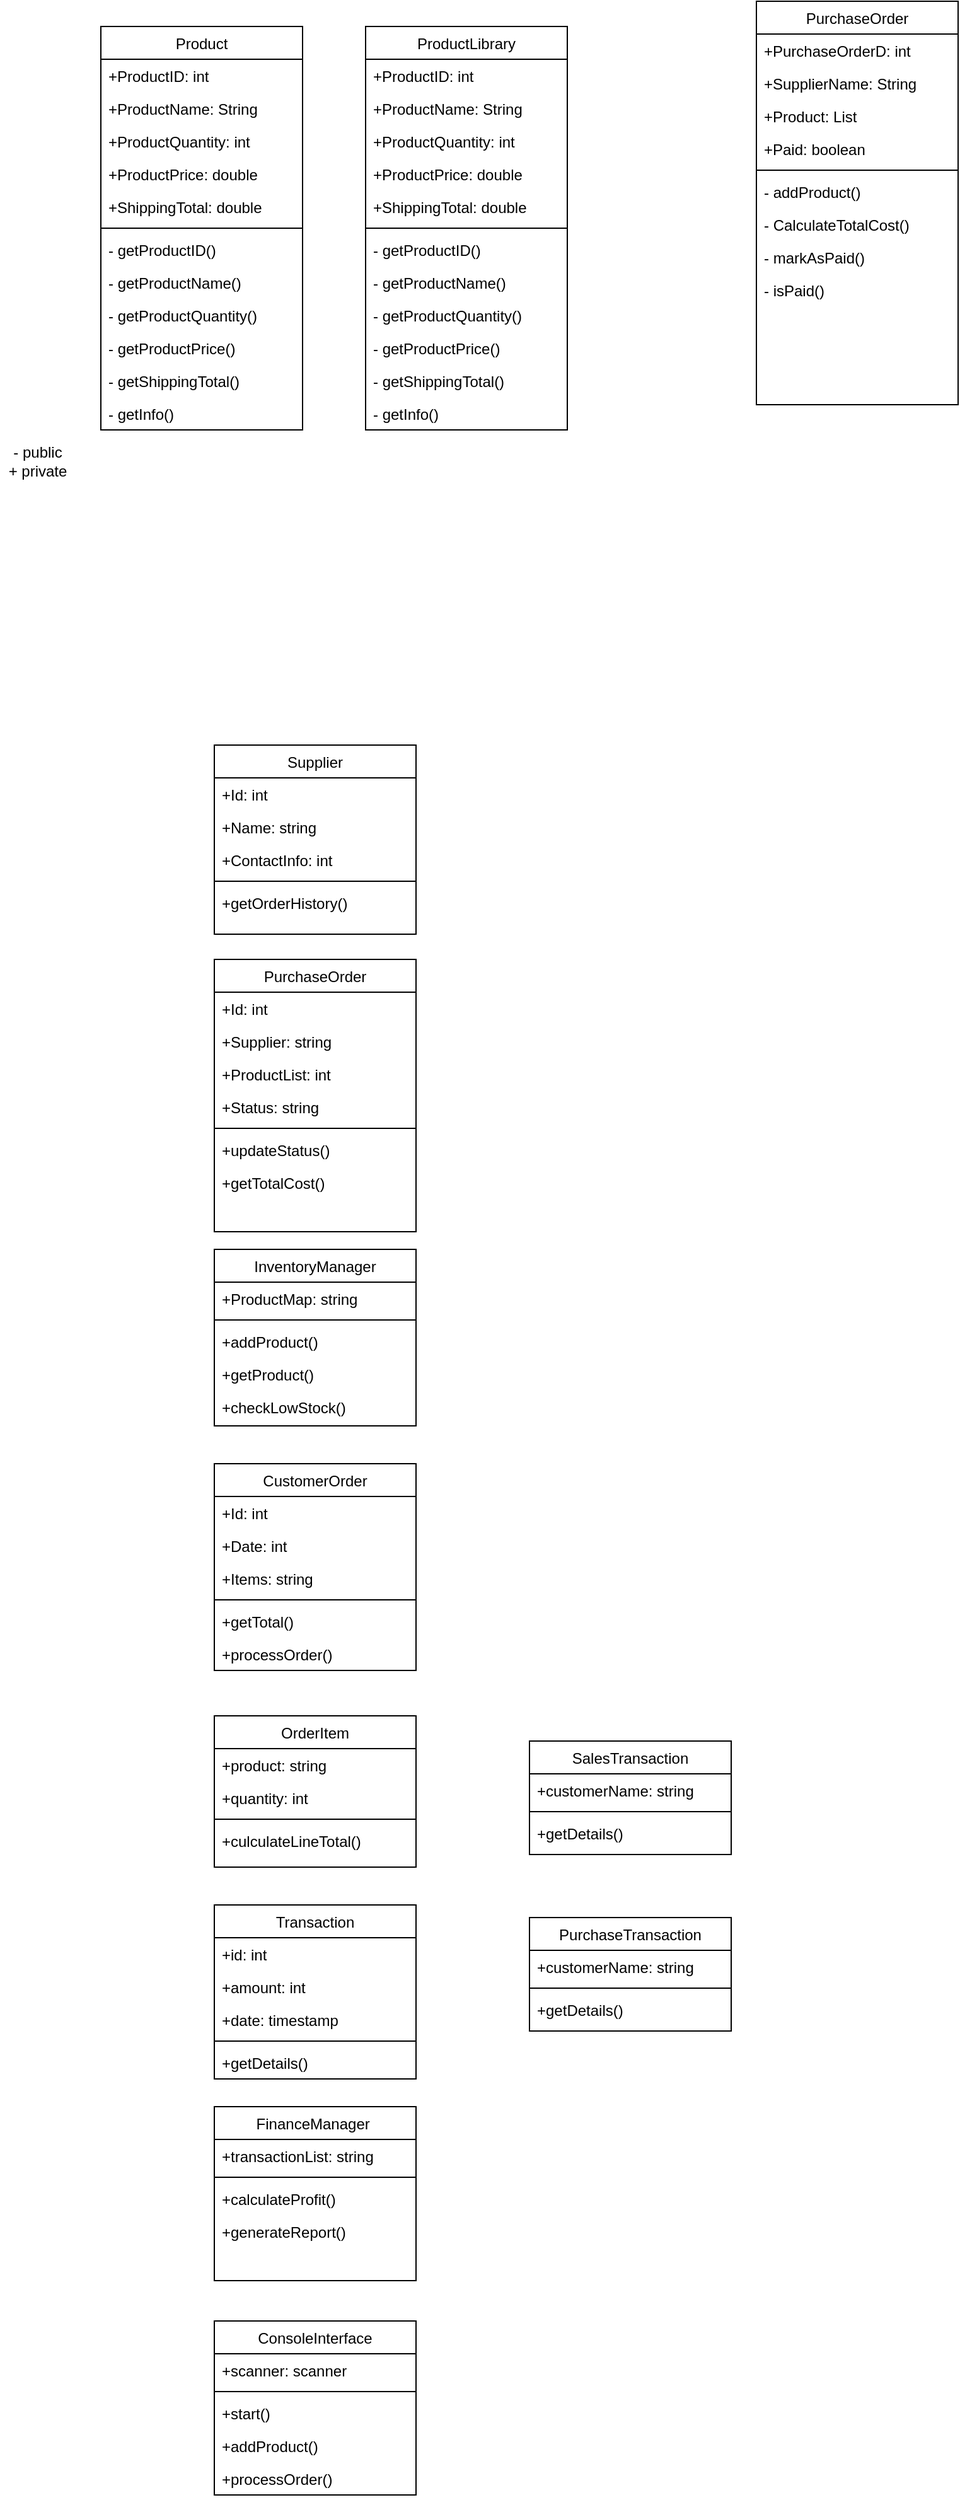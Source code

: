 <mxfile version="27.0.5">
  <diagram id="C5RBs43oDa-KdzZeNtuy" name="Page-1">
    <mxGraphModel dx="511" dy="1743" grid="1" gridSize="10" guides="1" tooltips="1" connect="1" arrows="1" fold="1" page="1" pageScale="1" pageWidth="827" pageHeight="1169" math="0" shadow="0">
      <root>
        <mxCell id="WIyWlLk6GJQsqaUBKTNV-0" />
        <mxCell id="WIyWlLk6GJQsqaUBKTNV-1" parent="WIyWlLk6GJQsqaUBKTNV-0" />
        <mxCell id="zkfFHV4jXpPFQw0GAbJ--0" value="Product" style="swimlane;fontStyle=0;align=center;verticalAlign=top;childLayout=stackLayout;horizontal=1;startSize=26;horizontalStack=0;resizeParent=1;resizeLast=0;collapsible=1;marginBottom=0;rounded=0;shadow=0;strokeWidth=1;" parent="WIyWlLk6GJQsqaUBKTNV-1" vertex="1">
          <mxGeometry x="130" y="-240" width="160" height="320" as="geometry">
            <mxRectangle x="220" y="100" width="160" height="26" as="alternateBounds" />
          </mxGeometry>
        </mxCell>
        <mxCell id="zkfFHV4jXpPFQw0GAbJ--1" value="+ProductID: int" style="text;align=left;verticalAlign=top;spacingLeft=4;spacingRight=4;overflow=hidden;rotatable=0;points=[[0,0.5],[1,0.5]];portConstraint=eastwest;" parent="zkfFHV4jXpPFQw0GAbJ--0" vertex="1">
          <mxGeometry y="26" width="160" height="26" as="geometry" />
        </mxCell>
        <mxCell id="zkfFHV4jXpPFQw0GAbJ--2" value="+ProductName: String" style="text;align=left;verticalAlign=top;spacingLeft=4;spacingRight=4;overflow=hidden;rotatable=0;points=[[0,0.5],[1,0.5]];portConstraint=eastwest;rounded=0;shadow=0;html=0;" parent="zkfFHV4jXpPFQw0GAbJ--0" vertex="1">
          <mxGeometry y="52" width="160" height="26" as="geometry" />
        </mxCell>
        <mxCell id="CDXV2UiWiPqu5Bf_pPPX-0" value="+ProductQuantity: int&#xa;" style="text;align=left;verticalAlign=top;spacingLeft=4;spacingRight=4;overflow=hidden;rotatable=0;points=[[0,0.5],[1,0.5]];portConstraint=eastwest;rounded=0;shadow=0;html=0;" parent="zkfFHV4jXpPFQw0GAbJ--0" vertex="1">
          <mxGeometry y="78" width="160" height="26" as="geometry" />
        </mxCell>
        <mxCell id="Kjixekk9Hbc0ymDm51cV-1" value="+ProductPrice: double&#xa;" style="text;align=left;verticalAlign=top;spacingLeft=4;spacingRight=4;overflow=hidden;rotatable=0;points=[[0,0.5],[1,0.5]];portConstraint=eastwest;rounded=0;shadow=0;html=0;" vertex="1" parent="zkfFHV4jXpPFQw0GAbJ--0">
          <mxGeometry y="104" width="160" height="26" as="geometry" />
        </mxCell>
        <mxCell id="zkfFHV4jXpPFQw0GAbJ--3" value="+ShippingTotal: double&#xa;" style="text;align=left;verticalAlign=top;spacingLeft=4;spacingRight=4;overflow=hidden;rotatable=0;points=[[0,0.5],[1,0.5]];portConstraint=eastwest;rounded=0;shadow=0;html=0;" parent="zkfFHV4jXpPFQw0GAbJ--0" vertex="1">
          <mxGeometry y="130" width="160" height="26" as="geometry" />
        </mxCell>
        <mxCell id="zkfFHV4jXpPFQw0GAbJ--4" value="" style="line;html=1;strokeWidth=1;align=left;verticalAlign=middle;spacingTop=-1;spacingLeft=3;spacingRight=3;rotatable=0;labelPosition=right;points=[];portConstraint=eastwest;" parent="zkfFHV4jXpPFQw0GAbJ--0" vertex="1">
          <mxGeometry y="156" width="160" height="8" as="geometry" />
        </mxCell>
        <mxCell id="CDXV2UiWiPqu5Bf_pPPX-1" value="- getProductID()&#xa;" style="text;align=left;verticalAlign=top;spacingLeft=4;spacingRight=4;overflow=hidden;rotatable=0;points=[[0,0.5],[1,0.5]];portConstraint=eastwest;" parent="zkfFHV4jXpPFQw0GAbJ--0" vertex="1">
          <mxGeometry y="164" width="160" height="26" as="geometry" />
        </mxCell>
        <mxCell id="Kjixekk9Hbc0ymDm51cV-2" value="- getProductName()&#xa;" style="text;align=left;verticalAlign=top;spacingLeft=4;spacingRight=4;overflow=hidden;rotatable=0;points=[[0,0.5],[1,0.5]];portConstraint=eastwest;" vertex="1" parent="zkfFHV4jXpPFQw0GAbJ--0">
          <mxGeometry y="190" width="160" height="26" as="geometry" />
        </mxCell>
        <mxCell id="Kjixekk9Hbc0ymDm51cV-3" value="- getProductQuantity()&#xa;" style="text;align=left;verticalAlign=top;spacingLeft=4;spacingRight=4;overflow=hidden;rotatable=0;points=[[0,0.5],[1,0.5]];portConstraint=eastwest;" vertex="1" parent="zkfFHV4jXpPFQw0GAbJ--0">
          <mxGeometry y="216" width="160" height="26" as="geometry" />
        </mxCell>
        <mxCell id="Kjixekk9Hbc0ymDm51cV-4" value="- getProductPrice()&#xa;" style="text;align=left;verticalAlign=top;spacingLeft=4;spacingRight=4;overflow=hidden;rotatable=0;points=[[0,0.5],[1,0.5]];portConstraint=eastwest;" vertex="1" parent="zkfFHV4jXpPFQw0GAbJ--0">
          <mxGeometry y="242" width="160" height="26" as="geometry" />
        </mxCell>
        <mxCell id="Kjixekk9Hbc0ymDm51cV-5" value="- getShippingTotal()&#xa;" style="text;align=left;verticalAlign=top;spacingLeft=4;spacingRight=4;overflow=hidden;rotatable=0;points=[[0,0.5],[1,0.5]];portConstraint=eastwest;" vertex="1" parent="zkfFHV4jXpPFQw0GAbJ--0">
          <mxGeometry y="268" width="160" height="26" as="geometry" />
        </mxCell>
        <mxCell id="zkfFHV4jXpPFQw0GAbJ--5" value="- getInfo()&#xa;" style="text;align=left;verticalAlign=top;spacingLeft=4;spacingRight=4;overflow=hidden;rotatable=0;points=[[0,0.5],[1,0.5]];portConstraint=eastwest;" parent="zkfFHV4jXpPFQw0GAbJ--0" vertex="1">
          <mxGeometry y="294" width="160" height="26" as="geometry" />
        </mxCell>
        <mxCell id="zkfFHV4jXpPFQw0GAbJ--6" value="CustomerOrder" style="swimlane;fontStyle=0;align=center;verticalAlign=top;childLayout=stackLayout;horizontal=1;startSize=26;horizontalStack=0;resizeParent=1;resizeLast=0;collapsible=1;marginBottom=0;rounded=0;shadow=0;strokeWidth=1;" parent="WIyWlLk6GJQsqaUBKTNV-1" vertex="1">
          <mxGeometry x="220" y="900" width="160" height="164" as="geometry">
            <mxRectangle x="130" y="380" width="160" height="26" as="alternateBounds" />
          </mxGeometry>
        </mxCell>
        <mxCell id="zkfFHV4jXpPFQw0GAbJ--7" value="+Id: int&#xa;" style="text;align=left;verticalAlign=top;spacingLeft=4;spacingRight=4;overflow=hidden;rotatable=0;points=[[0,0.5],[1,0.5]];portConstraint=eastwest;" parent="zkfFHV4jXpPFQw0GAbJ--6" vertex="1">
          <mxGeometry y="26" width="160" height="26" as="geometry" />
        </mxCell>
        <mxCell id="CDXV2UiWiPqu5Bf_pPPX-25" value="+Date: int" style="text;align=left;verticalAlign=top;spacingLeft=4;spacingRight=4;overflow=hidden;rotatable=0;points=[[0,0.5],[1,0.5]];portConstraint=eastwest;rounded=0;shadow=0;html=0;" parent="zkfFHV4jXpPFQw0GAbJ--6" vertex="1">
          <mxGeometry y="52" width="160" height="26" as="geometry" />
        </mxCell>
        <mxCell id="zkfFHV4jXpPFQw0GAbJ--8" value="+Items: string" style="text;align=left;verticalAlign=top;spacingLeft=4;spacingRight=4;overflow=hidden;rotatable=0;points=[[0,0.5],[1,0.5]];portConstraint=eastwest;rounded=0;shadow=0;html=0;" parent="zkfFHV4jXpPFQw0GAbJ--6" vertex="1">
          <mxGeometry y="78" width="160" height="26" as="geometry" />
        </mxCell>
        <mxCell id="zkfFHV4jXpPFQw0GAbJ--9" value="" style="line;html=1;strokeWidth=1;align=left;verticalAlign=middle;spacingTop=-1;spacingLeft=3;spacingRight=3;rotatable=0;labelPosition=right;points=[];portConstraint=eastwest;" parent="zkfFHV4jXpPFQw0GAbJ--6" vertex="1">
          <mxGeometry y="104" width="160" height="8" as="geometry" />
        </mxCell>
        <mxCell id="CDXV2UiWiPqu5Bf_pPPX-26" value="+getTotal()" style="text;align=left;verticalAlign=top;spacingLeft=4;spacingRight=4;overflow=hidden;rotatable=0;points=[[0,0.5],[1,0.5]];portConstraint=eastwest;" parent="zkfFHV4jXpPFQw0GAbJ--6" vertex="1">
          <mxGeometry y="112" width="160" height="26" as="geometry" />
        </mxCell>
        <mxCell id="zkfFHV4jXpPFQw0GAbJ--11" value="+processOrder()" style="text;align=left;verticalAlign=top;spacingLeft=4;spacingRight=4;overflow=hidden;rotatable=0;points=[[0,0.5],[1,0.5]];portConstraint=eastwest;" parent="zkfFHV4jXpPFQw0GAbJ--6" vertex="1">
          <mxGeometry y="138" width="160" height="26" as="geometry" />
        </mxCell>
        <mxCell id="zkfFHV4jXpPFQw0GAbJ--17" value="Supplier" style="swimlane;fontStyle=0;align=center;verticalAlign=top;childLayout=stackLayout;horizontal=1;startSize=26;horizontalStack=0;resizeParent=1;resizeLast=0;collapsible=1;marginBottom=0;rounded=0;shadow=0;strokeWidth=1;" parent="WIyWlLk6GJQsqaUBKTNV-1" vertex="1">
          <mxGeometry x="220" y="330" width="160" height="150" as="geometry">
            <mxRectangle x="550" y="140" width="160" height="26" as="alternateBounds" />
          </mxGeometry>
        </mxCell>
        <mxCell id="zkfFHV4jXpPFQw0GAbJ--18" value="+Id: int " style="text;align=left;verticalAlign=top;spacingLeft=4;spacingRight=4;overflow=hidden;rotatable=0;points=[[0,0.5],[1,0.5]];portConstraint=eastwest;" parent="zkfFHV4jXpPFQw0GAbJ--17" vertex="1">
          <mxGeometry y="26" width="160" height="26" as="geometry" />
        </mxCell>
        <mxCell id="zkfFHV4jXpPFQw0GAbJ--19" value="+Name: string" style="text;align=left;verticalAlign=top;spacingLeft=4;spacingRight=4;overflow=hidden;rotatable=0;points=[[0,0.5],[1,0.5]];portConstraint=eastwest;rounded=0;shadow=0;html=0;" parent="zkfFHV4jXpPFQw0GAbJ--17" vertex="1">
          <mxGeometry y="52" width="160" height="26" as="geometry" />
        </mxCell>
        <mxCell id="zkfFHV4jXpPFQw0GAbJ--20" value="+ContactInfo: int" style="text;align=left;verticalAlign=top;spacingLeft=4;spacingRight=4;overflow=hidden;rotatable=0;points=[[0,0.5],[1,0.5]];portConstraint=eastwest;rounded=0;shadow=0;html=0;" parent="zkfFHV4jXpPFQw0GAbJ--17" vertex="1">
          <mxGeometry y="78" width="160" height="26" as="geometry" />
        </mxCell>
        <mxCell id="zkfFHV4jXpPFQw0GAbJ--23" value="" style="line;html=1;strokeWidth=1;align=left;verticalAlign=middle;spacingTop=-1;spacingLeft=3;spacingRight=3;rotatable=0;labelPosition=right;points=[];portConstraint=eastwest;" parent="zkfFHV4jXpPFQw0GAbJ--17" vertex="1">
          <mxGeometry y="104" width="160" height="8" as="geometry" />
        </mxCell>
        <mxCell id="zkfFHV4jXpPFQw0GAbJ--24" value="+getOrderHistory()" style="text;align=left;verticalAlign=top;spacingLeft=4;spacingRight=4;overflow=hidden;rotatable=0;points=[[0,0.5],[1,0.5]];portConstraint=eastwest;" parent="zkfFHV4jXpPFQw0GAbJ--17" vertex="1">
          <mxGeometry y="112" width="160" height="26" as="geometry" />
        </mxCell>
        <mxCell id="CDXV2UiWiPqu5Bf_pPPX-2" value="PurchaseOrder" style="swimlane;fontStyle=0;align=center;verticalAlign=top;childLayout=stackLayout;horizontal=1;startSize=26;horizontalStack=0;resizeParent=1;resizeLast=0;collapsible=1;marginBottom=0;rounded=0;shadow=0;strokeWidth=1;" parent="WIyWlLk6GJQsqaUBKTNV-1" vertex="1">
          <mxGeometry x="220" y="500" width="160" height="216" as="geometry">
            <mxRectangle x="550" y="140" width="160" height="26" as="alternateBounds" />
          </mxGeometry>
        </mxCell>
        <mxCell id="CDXV2UiWiPqu5Bf_pPPX-3" value="+Id: int " style="text;align=left;verticalAlign=top;spacingLeft=4;spacingRight=4;overflow=hidden;rotatable=0;points=[[0,0.5],[1,0.5]];portConstraint=eastwest;" parent="CDXV2UiWiPqu5Bf_pPPX-2" vertex="1">
          <mxGeometry y="26" width="160" height="26" as="geometry" />
        </mxCell>
        <mxCell id="CDXV2UiWiPqu5Bf_pPPX-4" value="+Supplier: string" style="text;align=left;verticalAlign=top;spacingLeft=4;spacingRight=4;overflow=hidden;rotatable=0;points=[[0,0.5],[1,0.5]];portConstraint=eastwest;rounded=0;shadow=0;html=0;" parent="CDXV2UiWiPqu5Bf_pPPX-2" vertex="1">
          <mxGeometry y="52" width="160" height="26" as="geometry" />
        </mxCell>
        <mxCell id="CDXV2UiWiPqu5Bf_pPPX-12" value="+ProductList: int" style="text;align=left;verticalAlign=top;spacingLeft=4;spacingRight=4;overflow=hidden;rotatable=0;points=[[0,0.5],[1,0.5]];portConstraint=eastwest;rounded=0;shadow=0;html=0;" parent="CDXV2UiWiPqu5Bf_pPPX-2" vertex="1">
          <mxGeometry y="78" width="160" height="26" as="geometry" />
        </mxCell>
        <mxCell id="CDXV2UiWiPqu5Bf_pPPX-5" value="+Status: string " style="text;align=left;verticalAlign=top;spacingLeft=4;spacingRight=4;overflow=hidden;rotatable=0;points=[[0,0.5],[1,0.5]];portConstraint=eastwest;rounded=0;shadow=0;html=0;" parent="CDXV2UiWiPqu5Bf_pPPX-2" vertex="1">
          <mxGeometry y="104" width="160" height="26" as="geometry" />
        </mxCell>
        <mxCell id="CDXV2UiWiPqu5Bf_pPPX-6" value="" style="line;html=1;strokeWidth=1;align=left;verticalAlign=middle;spacingTop=-1;spacingLeft=3;spacingRight=3;rotatable=0;labelPosition=right;points=[];portConstraint=eastwest;" parent="CDXV2UiWiPqu5Bf_pPPX-2" vertex="1">
          <mxGeometry y="130" width="160" height="8" as="geometry" />
        </mxCell>
        <mxCell id="CDXV2UiWiPqu5Bf_pPPX-13" value="+updateStatus()" style="text;align=left;verticalAlign=top;spacingLeft=4;spacingRight=4;overflow=hidden;rotatable=0;points=[[0,0.5],[1,0.5]];portConstraint=eastwest;" parent="CDXV2UiWiPqu5Bf_pPPX-2" vertex="1">
          <mxGeometry y="138" width="160" height="26" as="geometry" />
        </mxCell>
        <mxCell id="CDXV2UiWiPqu5Bf_pPPX-7" value="+getTotalCost()" style="text;align=left;verticalAlign=top;spacingLeft=4;spacingRight=4;overflow=hidden;rotatable=0;points=[[0,0.5],[1,0.5]];portConstraint=eastwest;" parent="CDXV2UiWiPqu5Bf_pPPX-2" vertex="1">
          <mxGeometry y="164" width="160" height="26" as="geometry" />
        </mxCell>
        <mxCell id="CDXV2UiWiPqu5Bf_pPPX-16" value="InventoryManager" style="swimlane;fontStyle=0;align=center;verticalAlign=top;childLayout=stackLayout;horizontal=1;startSize=26;horizontalStack=0;resizeParent=1;resizeLast=0;collapsible=1;marginBottom=0;rounded=0;shadow=0;strokeWidth=1;" parent="WIyWlLk6GJQsqaUBKTNV-1" vertex="1">
          <mxGeometry x="220" y="730" width="160" height="140" as="geometry">
            <mxRectangle x="220" y="100" width="160" height="26" as="alternateBounds" />
          </mxGeometry>
        </mxCell>
        <mxCell id="CDXV2UiWiPqu5Bf_pPPX-17" value="+ProductMap: string" style="text;align=left;verticalAlign=top;spacingLeft=4;spacingRight=4;overflow=hidden;rotatable=0;points=[[0,0.5],[1,0.5]];portConstraint=eastwest;" parent="CDXV2UiWiPqu5Bf_pPPX-16" vertex="1">
          <mxGeometry y="26" width="160" height="26" as="geometry" />
        </mxCell>
        <mxCell id="CDXV2UiWiPqu5Bf_pPPX-21" value="" style="line;html=1;strokeWidth=1;align=left;verticalAlign=middle;spacingTop=-1;spacingLeft=3;spacingRight=3;rotatable=0;labelPosition=right;points=[];portConstraint=eastwest;" parent="CDXV2UiWiPqu5Bf_pPPX-16" vertex="1">
          <mxGeometry y="52" width="160" height="8" as="geometry" />
        </mxCell>
        <mxCell id="CDXV2UiWiPqu5Bf_pPPX-22" value="+addProduct()&#xa;" style="text;align=left;verticalAlign=top;spacingLeft=4;spacingRight=4;overflow=hidden;rotatable=0;points=[[0,0.5],[1,0.5]];portConstraint=eastwest;" parent="CDXV2UiWiPqu5Bf_pPPX-16" vertex="1">
          <mxGeometry y="60" width="160" height="26" as="geometry" />
        </mxCell>
        <mxCell id="CDXV2UiWiPqu5Bf_pPPX-24" value="+getProduct()&#xa;" style="text;align=left;verticalAlign=top;spacingLeft=4;spacingRight=4;overflow=hidden;rotatable=0;points=[[0,0.5],[1,0.5]];portConstraint=eastwest;" parent="CDXV2UiWiPqu5Bf_pPPX-16" vertex="1">
          <mxGeometry y="86" width="160" height="26" as="geometry" />
        </mxCell>
        <mxCell id="CDXV2UiWiPqu5Bf_pPPX-23" value="+checkLowStock()&#xa;" style="text;align=left;verticalAlign=top;spacingLeft=4;spacingRight=4;overflow=hidden;rotatable=0;points=[[0,0.5],[1,0.5]];portConstraint=eastwest;" parent="CDXV2UiWiPqu5Bf_pPPX-16" vertex="1">
          <mxGeometry y="112" width="160" height="26" as="geometry" />
        </mxCell>
        <mxCell id="CDXV2UiWiPqu5Bf_pPPX-27" value="OrderItem" style="swimlane;fontStyle=0;align=center;verticalAlign=top;childLayout=stackLayout;horizontal=1;startSize=26;horizontalStack=0;resizeParent=1;resizeLast=0;collapsible=1;marginBottom=0;rounded=0;shadow=0;strokeWidth=1;" parent="WIyWlLk6GJQsqaUBKTNV-1" vertex="1">
          <mxGeometry x="220" y="1100" width="160" height="120" as="geometry">
            <mxRectangle x="130" y="380" width="160" height="26" as="alternateBounds" />
          </mxGeometry>
        </mxCell>
        <mxCell id="CDXV2UiWiPqu5Bf_pPPX-28" value="+product: string&#xa;" style="text;align=left;verticalAlign=top;spacingLeft=4;spacingRight=4;overflow=hidden;rotatable=0;points=[[0,0.5],[1,0.5]];portConstraint=eastwest;" parent="CDXV2UiWiPqu5Bf_pPPX-27" vertex="1">
          <mxGeometry y="26" width="160" height="26" as="geometry" />
        </mxCell>
        <mxCell id="CDXV2UiWiPqu5Bf_pPPX-29" value="+quantity: int" style="text;align=left;verticalAlign=top;spacingLeft=4;spacingRight=4;overflow=hidden;rotatable=0;points=[[0,0.5],[1,0.5]];portConstraint=eastwest;rounded=0;shadow=0;html=0;" parent="CDXV2UiWiPqu5Bf_pPPX-27" vertex="1">
          <mxGeometry y="52" width="160" height="26" as="geometry" />
        </mxCell>
        <mxCell id="CDXV2UiWiPqu5Bf_pPPX-31" value="" style="line;html=1;strokeWidth=1;align=left;verticalAlign=middle;spacingTop=-1;spacingLeft=3;spacingRight=3;rotatable=0;labelPosition=right;points=[];portConstraint=eastwest;" parent="CDXV2UiWiPqu5Bf_pPPX-27" vertex="1">
          <mxGeometry y="78" width="160" height="8" as="geometry" />
        </mxCell>
        <mxCell id="CDXV2UiWiPqu5Bf_pPPX-32" value="+culculateLineTotal()" style="text;align=left;verticalAlign=top;spacingLeft=4;spacingRight=4;overflow=hidden;rotatable=0;points=[[0,0.5],[1,0.5]];portConstraint=eastwest;" parent="CDXV2UiWiPqu5Bf_pPPX-27" vertex="1">
          <mxGeometry y="86" width="160" height="26" as="geometry" />
        </mxCell>
        <mxCell id="CDXV2UiWiPqu5Bf_pPPX-34" value="Transaction" style="swimlane;fontStyle=0;align=center;verticalAlign=top;childLayout=stackLayout;horizontal=1;startSize=26;horizontalStack=0;resizeParent=1;resizeLast=0;collapsible=1;marginBottom=0;rounded=0;shadow=0;strokeWidth=1;" parent="WIyWlLk6GJQsqaUBKTNV-1" vertex="1">
          <mxGeometry x="220" y="1250" width="160" height="138" as="geometry">
            <mxRectangle x="130" y="380" width="160" height="26" as="alternateBounds" />
          </mxGeometry>
        </mxCell>
        <mxCell id="CDXV2UiWiPqu5Bf_pPPX-35" value="+id: int&#xa;" style="text;align=left;verticalAlign=top;spacingLeft=4;spacingRight=4;overflow=hidden;rotatable=0;points=[[0,0.5],[1,0.5]];portConstraint=eastwest;" parent="CDXV2UiWiPqu5Bf_pPPX-34" vertex="1">
          <mxGeometry y="26" width="160" height="26" as="geometry" />
        </mxCell>
        <mxCell id="CDXV2UiWiPqu5Bf_pPPX-39" value="+amount: int" style="text;align=left;verticalAlign=top;spacingLeft=4;spacingRight=4;overflow=hidden;rotatable=0;points=[[0,0.5],[1,0.5]];portConstraint=eastwest;rounded=0;shadow=0;html=0;" parent="CDXV2UiWiPqu5Bf_pPPX-34" vertex="1">
          <mxGeometry y="52" width="160" height="26" as="geometry" />
        </mxCell>
        <mxCell id="CDXV2UiWiPqu5Bf_pPPX-36" value="+date: timestamp" style="text;align=left;verticalAlign=top;spacingLeft=4;spacingRight=4;overflow=hidden;rotatable=0;points=[[0,0.5],[1,0.5]];portConstraint=eastwest;rounded=0;shadow=0;html=0;" parent="CDXV2UiWiPqu5Bf_pPPX-34" vertex="1">
          <mxGeometry y="78" width="160" height="26" as="geometry" />
        </mxCell>
        <mxCell id="CDXV2UiWiPqu5Bf_pPPX-37" value="" style="line;html=1;strokeWidth=1;align=left;verticalAlign=middle;spacingTop=-1;spacingLeft=3;spacingRight=3;rotatable=0;labelPosition=right;points=[];portConstraint=eastwest;" parent="CDXV2UiWiPqu5Bf_pPPX-34" vertex="1">
          <mxGeometry y="104" width="160" height="8" as="geometry" />
        </mxCell>
        <mxCell id="CDXV2UiWiPqu5Bf_pPPX-38" value="+getDetails()" style="text;align=left;verticalAlign=top;spacingLeft=4;spacingRight=4;overflow=hidden;rotatable=0;points=[[0,0.5],[1,0.5]];portConstraint=eastwest;" parent="CDXV2UiWiPqu5Bf_pPPX-34" vertex="1">
          <mxGeometry y="112" width="160" height="26" as="geometry" />
        </mxCell>
        <mxCell id="CDXV2UiWiPqu5Bf_pPPX-40" value="FinanceManager " style="swimlane;fontStyle=0;align=center;verticalAlign=top;childLayout=stackLayout;horizontal=1;startSize=26;horizontalStack=0;resizeParent=1;resizeLast=0;collapsible=1;marginBottom=0;rounded=0;shadow=0;strokeWidth=1;" parent="WIyWlLk6GJQsqaUBKTNV-1" vertex="1">
          <mxGeometry x="220" y="1410" width="160" height="138" as="geometry">
            <mxRectangle x="130" y="380" width="160" height="26" as="alternateBounds" />
          </mxGeometry>
        </mxCell>
        <mxCell id="CDXV2UiWiPqu5Bf_pPPX-41" value="+transactionList: string&#xa;" style="text;align=left;verticalAlign=top;spacingLeft=4;spacingRight=4;overflow=hidden;rotatable=0;points=[[0,0.5],[1,0.5]];portConstraint=eastwest;" parent="CDXV2UiWiPqu5Bf_pPPX-40" vertex="1">
          <mxGeometry y="26" width="160" height="26" as="geometry" />
        </mxCell>
        <mxCell id="CDXV2UiWiPqu5Bf_pPPX-44" value="" style="line;html=1;strokeWidth=1;align=left;verticalAlign=middle;spacingTop=-1;spacingLeft=3;spacingRight=3;rotatable=0;labelPosition=right;points=[];portConstraint=eastwest;" parent="CDXV2UiWiPqu5Bf_pPPX-40" vertex="1">
          <mxGeometry y="52" width="160" height="8" as="geometry" />
        </mxCell>
        <mxCell id="CDXV2UiWiPqu5Bf_pPPX-46" value="+calculateProfit()&#xa;" style="text;align=left;verticalAlign=top;spacingLeft=4;spacingRight=4;overflow=hidden;rotatable=0;points=[[0,0.5],[1,0.5]];portConstraint=eastwest;" parent="CDXV2UiWiPqu5Bf_pPPX-40" vertex="1">
          <mxGeometry y="60" width="160" height="26" as="geometry" />
        </mxCell>
        <mxCell id="CDXV2UiWiPqu5Bf_pPPX-45" value="+generateReport()&#xa;" style="text;align=left;verticalAlign=top;spacingLeft=4;spacingRight=4;overflow=hidden;rotatable=0;points=[[0,0.5],[1,0.5]];portConstraint=eastwest;" parent="CDXV2UiWiPqu5Bf_pPPX-40" vertex="1">
          <mxGeometry y="86" width="160" height="26" as="geometry" />
        </mxCell>
        <mxCell id="CDXV2UiWiPqu5Bf_pPPX-47" value="ConsoleInterface" style="swimlane;fontStyle=0;align=center;verticalAlign=top;childLayout=stackLayout;horizontal=1;startSize=26;horizontalStack=0;resizeParent=1;resizeLast=0;collapsible=1;marginBottom=0;rounded=0;shadow=0;strokeWidth=1;" parent="WIyWlLk6GJQsqaUBKTNV-1" vertex="1">
          <mxGeometry x="220" y="1580" width="160" height="138" as="geometry">
            <mxRectangle x="130" y="380" width="160" height="26" as="alternateBounds" />
          </mxGeometry>
        </mxCell>
        <mxCell id="CDXV2UiWiPqu5Bf_pPPX-48" value="+scanner: scanner&#xa;" style="text;align=left;verticalAlign=top;spacingLeft=4;spacingRight=4;overflow=hidden;rotatable=0;points=[[0,0.5],[1,0.5]];portConstraint=eastwest;" parent="CDXV2UiWiPqu5Bf_pPPX-47" vertex="1">
          <mxGeometry y="26" width="160" height="26" as="geometry" />
        </mxCell>
        <mxCell id="CDXV2UiWiPqu5Bf_pPPX-49" value="" style="line;html=1;strokeWidth=1;align=left;verticalAlign=middle;spacingTop=-1;spacingLeft=3;spacingRight=3;rotatable=0;labelPosition=right;points=[];portConstraint=eastwest;" parent="CDXV2UiWiPqu5Bf_pPPX-47" vertex="1">
          <mxGeometry y="52" width="160" height="8" as="geometry" />
        </mxCell>
        <mxCell id="CDXV2UiWiPqu5Bf_pPPX-50" value="+start()&#xa;" style="text;align=left;verticalAlign=top;spacingLeft=4;spacingRight=4;overflow=hidden;rotatable=0;points=[[0,0.5],[1,0.5]];portConstraint=eastwest;" parent="CDXV2UiWiPqu5Bf_pPPX-47" vertex="1">
          <mxGeometry y="60" width="160" height="26" as="geometry" />
        </mxCell>
        <mxCell id="CDXV2UiWiPqu5Bf_pPPX-52" value="+addProduct()&#xa;" style="text;align=left;verticalAlign=top;spacingLeft=4;spacingRight=4;overflow=hidden;rotatable=0;points=[[0,0.5],[1,0.5]];portConstraint=eastwest;" parent="CDXV2UiWiPqu5Bf_pPPX-47" vertex="1">
          <mxGeometry y="86" width="160" height="26" as="geometry" />
        </mxCell>
        <mxCell id="CDXV2UiWiPqu5Bf_pPPX-51" value="+processOrder()&#xa;" style="text;align=left;verticalAlign=top;spacingLeft=4;spacingRight=4;overflow=hidden;rotatable=0;points=[[0,0.5],[1,0.5]];portConstraint=eastwest;" parent="CDXV2UiWiPqu5Bf_pPPX-47" vertex="1">
          <mxGeometry y="112" width="160" height="26" as="geometry" />
        </mxCell>
        <mxCell id="CDXV2UiWiPqu5Bf_pPPX-53" value="SalesTransaction" style="swimlane;fontStyle=0;align=center;verticalAlign=top;childLayout=stackLayout;horizontal=1;startSize=26;horizontalStack=0;resizeParent=1;resizeLast=0;collapsible=1;marginBottom=0;rounded=0;shadow=0;strokeWidth=1;" parent="WIyWlLk6GJQsqaUBKTNV-1" vertex="1">
          <mxGeometry x="470" y="1120" width="160" height="90" as="geometry">
            <mxRectangle x="130" y="380" width="160" height="26" as="alternateBounds" />
          </mxGeometry>
        </mxCell>
        <mxCell id="CDXV2UiWiPqu5Bf_pPPX-54" value="+customerName: string&#xa;" style="text;align=left;verticalAlign=top;spacingLeft=4;spacingRight=4;overflow=hidden;rotatable=0;points=[[0,0.5],[1,0.5]];portConstraint=eastwest;" parent="CDXV2UiWiPqu5Bf_pPPX-53" vertex="1">
          <mxGeometry y="26" width="160" height="26" as="geometry" />
        </mxCell>
        <mxCell id="CDXV2UiWiPqu5Bf_pPPX-56" value="" style="line;html=1;strokeWidth=1;align=left;verticalAlign=middle;spacingTop=-1;spacingLeft=3;spacingRight=3;rotatable=0;labelPosition=right;points=[];portConstraint=eastwest;" parent="CDXV2UiWiPqu5Bf_pPPX-53" vertex="1">
          <mxGeometry y="52" width="160" height="8" as="geometry" />
        </mxCell>
        <mxCell id="CDXV2UiWiPqu5Bf_pPPX-57" value="+getDetails()" style="text;align=left;verticalAlign=top;spacingLeft=4;spacingRight=4;overflow=hidden;rotatable=0;points=[[0,0.5],[1,0.5]];portConstraint=eastwest;" parent="CDXV2UiWiPqu5Bf_pPPX-53" vertex="1">
          <mxGeometry y="60" width="160" height="26" as="geometry" />
        </mxCell>
        <mxCell id="CDXV2UiWiPqu5Bf_pPPX-58" value="PurchaseTransaction" style="swimlane;fontStyle=0;align=center;verticalAlign=top;childLayout=stackLayout;horizontal=1;startSize=26;horizontalStack=0;resizeParent=1;resizeLast=0;collapsible=1;marginBottom=0;rounded=0;shadow=0;strokeWidth=1;" parent="WIyWlLk6GJQsqaUBKTNV-1" vertex="1">
          <mxGeometry x="470" y="1260" width="160" height="90" as="geometry">
            <mxRectangle x="130" y="380" width="160" height="26" as="alternateBounds" />
          </mxGeometry>
        </mxCell>
        <mxCell id="CDXV2UiWiPqu5Bf_pPPX-59" value="+customerName: string&#xa;" style="text;align=left;verticalAlign=top;spacingLeft=4;spacingRight=4;overflow=hidden;rotatable=0;points=[[0,0.5],[1,0.5]];portConstraint=eastwest;" parent="CDXV2UiWiPqu5Bf_pPPX-58" vertex="1">
          <mxGeometry y="26" width="160" height="26" as="geometry" />
        </mxCell>
        <mxCell id="CDXV2UiWiPqu5Bf_pPPX-60" value="" style="line;html=1;strokeWidth=1;align=left;verticalAlign=middle;spacingTop=-1;spacingLeft=3;spacingRight=3;rotatable=0;labelPosition=right;points=[];portConstraint=eastwest;" parent="CDXV2UiWiPqu5Bf_pPPX-58" vertex="1">
          <mxGeometry y="52" width="160" height="8" as="geometry" />
        </mxCell>
        <mxCell id="CDXV2UiWiPqu5Bf_pPPX-61" value="+getDetails()" style="text;align=left;verticalAlign=top;spacingLeft=4;spacingRight=4;overflow=hidden;rotatable=0;points=[[0,0.5],[1,0.5]];portConstraint=eastwest;" parent="CDXV2UiWiPqu5Bf_pPPX-58" vertex="1">
          <mxGeometry y="60" width="160" height="26" as="geometry" />
        </mxCell>
        <mxCell id="Kjixekk9Hbc0ymDm51cV-0" value="- public&lt;div&gt;+ private&lt;/div&gt;" style="text;html=1;align=center;verticalAlign=middle;whiteSpace=wrap;rounded=0;" vertex="1" parent="WIyWlLk6GJQsqaUBKTNV-1">
          <mxGeometry x="50" y="90" width="60" height="30" as="geometry" />
        </mxCell>
        <mxCell id="Kjixekk9Hbc0ymDm51cV-6" value="PurchaseOrder" style="swimlane;fontStyle=0;align=center;verticalAlign=top;childLayout=stackLayout;horizontal=1;startSize=26;horizontalStack=0;resizeParent=1;resizeLast=0;collapsible=1;marginBottom=0;rounded=0;shadow=0;strokeWidth=1;" vertex="1" parent="WIyWlLk6GJQsqaUBKTNV-1">
          <mxGeometry x="650" y="-260" width="160" height="320" as="geometry">
            <mxRectangle x="220" y="100" width="160" height="26" as="alternateBounds" />
          </mxGeometry>
        </mxCell>
        <mxCell id="Kjixekk9Hbc0ymDm51cV-7" value="+PurchaseOrderD: int" style="text;align=left;verticalAlign=top;spacingLeft=4;spacingRight=4;overflow=hidden;rotatable=0;points=[[0,0.5],[1,0.5]];portConstraint=eastwest;" vertex="1" parent="Kjixekk9Hbc0ymDm51cV-6">
          <mxGeometry y="26" width="160" height="26" as="geometry" />
        </mxCell>
        <mxCell id="Kjixekk9Hbc0ymDm51cV-8" value="+SupplierName: String" style="text;align=left;verticalAlign=top;spacingLeft=4;spacingRight=4;overflow=hidden;rotatable=0;points=[[0,0.5],[1,0.5]];portConstraint=eastwest;rounded=0;shadow=0;html=0;" vertex="1" parent="Kjixekk9Hbc0ymDm51cV-6">
          <mxGeometry y="52" width="160" height="26" as="geometry" />
        </mxCell>
        <mxCell id="Kjixekk9Hbc0ymDm51cV-9" value="+Product: List&#xa;" style="text;align=left;verticalAlign=top;spacingLeft=4;spacingRight=4;overflow=hidden;rotatable=0;points=[[0,0.5],[1,0.5]];portConstraint=eastwest;rounded=0;shadow=0;html=0;" vertex="1" parent="Kjixekk9Hbc0ymDm51cV-6">
          <mxGeometry y="78" width="160" height="26" as="geometry" />
        </mxCell>
        <mxCell id="Kjixekk9Hbc0ymDm51cV-10" value="+Paid: boolean&#xa;" style="text;align=left;verticalAlign=top;spacingLeft=4;spacingRight=4;overflow=hidden;rotatable=0;points=[[0,0.5],[1,0.5]];portConstraint=eastwest;rounded=0;shadow=0;html=0;" vertex="1" parent="Kjixekk9Hbc0ymDm51cV-6">
          <mxGeometry y="104" width="160" height="26" as="geometry" />
        </mxCell>
        <mxCell id="Kjixekk9Hbc0ymDm51cV-12" value="" style="line;html=1;strokeWidth=1;align=left;verticalAlign=middle;spacingTop=-1;spacingLeft=3;spacingRight=3;rotatable=0;labelPosition=right;points=[];portConstraint=eastwest;" vertex="1" parent="Kjixekk9Hbc0ymDm51cV-6">
          <mxGeometry y="130" width="160" height="8" as="geometry" />
        </mxCell>
        <mxCell id="Kjixekk9Hbc0ymDm51cV-13" value="- addProduct()&#xa;" style="text;align=left;verticalAlign=top;spacingLeft=4;spacingRight=4;overflow=hidden;rotatable=0;points=[[0,0.5],[1,0.5]];portConstraint=eastwest;" vertex="1" parent="Kjixekk9Hbc0ymDm51cV-6">
          <mxGeometry y="138" width="160" height="26" as="geometry" />
        </mxCell>
        <mxCell id="Kjixekk9Hbc0ymDm51cV-14" value="- CalculateTotalCost()&#xa;" style="text;align=left;verticalAlign=top;spacingLeft=4;spacingRight=4;overflow=hidden;rotatable=0;points=[[0,0.5],[1,0.5]];portConstraint=eastwest;" vertex="1" parent="Kjixekk9Hbc0ymDm51cV-6">
          <mxGeometry y="164" width="160" height="26" as="geometry" />
        </mxCell>
        <mxCell id="Kjixekk9Hbc0ymDm51cV-15" value="- markAsPaid()&#xa;" style="text;align=left;verticalAlign=top;spacingLeft=4;spacingRight=4;overflow=hidden;rotatable=0;points=[[0,0.5],[1,0.5]];portConstraint=eastwest;" vertex="1" parent="Kjixekk9Hbc0ymDm51cV-6">
          <mxGeometry y="190" width="160" height="26" as="geometry" />
        </mxCell>
        <mxCell id="Kjixekk9Hbc0ymDm51cV-16" value="- isPaid()&#xa;" style="text;align=left;verticalAlign=top;spacingLeft=4;spacingRight=4;overflow=hidden;rotatable=0;points=[[0,0.5],[1,0.5]];portConstraint=eastwest;" vertex="1" parent="Kjixekk9Hbc0ymDm51cV-6">
          <mxGeometry y="216" width="160" height="26" as="geometry" />
        </mxCell>
        <mxCell id="Kjixekk9Hbc0ymDm51cV-19" value="ProductLibrary" style="swimlane;fontStyle=0;align=center;verticalAlign=top;childLayout=stackLayout;horizontal=1;startSize=26;horizontalStack=0;resizeParent=1;resizeLast=0;collapsible=1;marginBottom=0;rounded=0;shadow=0;strokeWidth=1;" vertex="1" parent="WIyWlLk6GJQsqaUBKTNV-1">
          <mxGeometry x="340" y="-240" width="160" height="320" as="geometry">
            <mxRectangle x="220" y="100" width="160" height="26" as="alternateBounds" />
          </mxGeometry>
        </mxCell>
        <mxCell id="Kjixekk9Hbc0ymDm51cV-20" value="+ProductID: int" style="text;align=left;verticalAlign=top;spacingLeft=4;spacingRight=4;overflow=hidden;rotatable=0;points=[[0,0.5],[1,0.5]];portConstraint=eastwest;" vertex="1" parent="Kjixekk9Hbc0ymDm51cV-19">
          <mxGeometry y="26" width="160" height="26" as="geometry" />
        </mxCell>
        <mxCell id="Kjixekk9Hbc0ymDm51cV-21" value="+ProductName: String" style="text;align=left;verticalAlign=top;spacingLeft=4;spacingRight=4;overflow=hidden;rotatable=0;points=[[0,0.5],[1,0.5]];portConstraint=eastwest;rounded=0;shadow=0;html=0;" vertex="1" parent="Kjixekk9Hbc0ymDm51cV-19">
          <mxGeometry y="52" width="160" height="26" as="geometry" />
        </mxCell>
        <mxCell id="Kjixekk9Hbc0ymDm51cV-22" value="+ProductQuantity: int&#xa;" style="text;align=left;verticalAlign=top;spacingLeft=4;spacingRight=4;overflow=hidden;rotatable=0;points=[[0,0.5],[1,0.5]];portConstraint=eastwest;rounded=0;shadow=0;html=0;" vertex="1" parent="Kjixekk9Hbc0ymDm51cV-19">
          <mxGeometry y="78" width="160" height="26" as="geometry" />
        </mxCell>
        <mxCell id="Kjixekk9Hbc0ymDm51cV-23" value="+ProductPrice: double&#xa;" style="text;align=left;verticalAlign=top;spacingLeft=4;spacingRight=4;overflow=hidden;rotatable=0;points=[[0,0.5],[1,0.5]];portConstraint=eastwest;rounded=0;shadow=0;html=0;" vertex="1" parent="Kjixekk9Hbc0ymDm51cV-19">
          <mxGeometry y="104" width="160" height="26" as="geometry" />
        </mxCell>
        <mxCell id="Kjixekk9Hbc0ymDm51cV-24" value="+ShippingTotal: double&#xa;" style="text;align=left;verticalAlign=top;spacingLeft=4;spacingRight=4;overflow=hidden;rotatable=0;points=[[0,0.5],[1,0.5]];portConstraint=eastwest;rounded=0;shadow=0;html=0;" vertex="1" parent="Kjixekk9Hbc0ymDm51cV-19">
          <mxGeometry y="130" width="160" height="26" as="geometry" />
        </mxCell>
        <mxCell id="Kjixekk9Hbc0ymDm51cV-25" value="" style="line;html=1;strokeWidth=1;align=left;verticalAlign=middle;spacingTop=-1;spacingLeft=3;spacingRight=3;rotatable=0;labelPosition=right;points=[];portConstraint=eastwest;" vertex="1" parent="Kjixekk9Hbc0ymDm51cV-19">
          <mxGeometry y="156" width="160" height="8" as="geometry" />
        </mxCell>
        <mxCell id="Kjixekk9Hbc0ymDm51cV-26" value="- getProductID()&#xa;" style="text;align=left;verticalAlign=top;spacingLeft=4;spacingRight=4;overflow=hidden;rotatable=0;points=[[0,0.5],[1,0.5]];portConstraint=eastwest;" vertex="1" parent="Kjixekk9Hbc0ymDm51cV-19">
          <mxGeometry y="164" width="160" height="26" as="geometry" />
        </mxCell>
        <mxCell id="Kjixekk9Hbc0ymDm51cV-27" value="- getProductName()&#xa;" style="text;align=left;verticalAlign=top;spacingLeft=4;spacingRight=4;overflow=hidden;rotatable=0;points=[[0,0.5],[1,0.5]];portConstraint=eastwest;" vertex="1" parent="Kjixekk9Hbc0ymDm51cV-19">
          <mxGeometry y="190" width="160" height="26" as="geometry" />
        </mxCell>
        <mxCell id="Kjixekk9Hbc0ymDm51cV-28" value="- getProductQuantity()&#xa;" style="text;align=left;verticalAlign=top;spacingLeft=4;spacingRight=4;overflow=hidden;rotatable=0;points=[[0,0.5],[1,0.5]];portConstraint=eastwest;" vertex="1" parent="Kjixekk9Hbc0ymDm51cV-19">
          <mxGeometry y="216" width="160" height="26" as="geometry" />
        </mxCell>
        <mxCell id="Kjixekk9Hbc0ymDm51cV-29" value="- getProductPrice()&#xa;" style="text;align=left;verticalAlign=top;spacingLeft=4;spacingRight=4;overflow=hidden;rotatable=0;points=[[0,0.5],[1,0.5]];portConstraint=eastwest;" vertex="1" parent="Kjixekk9Hbc0ymDm51cV-19">
          <mxGeometry y="242" width="160" height="26" as="geometry" />
        </mxCell>
        <mxCell id="Kjixekk9Hbc0ymDm51cV-30" value="- getShippingTotal()&#xa;" style="text;align=left;verticalAlign=top;spacingLeft=4;spacingRight=4;overflow=hidden;rotatable=0;points=[[0,0.5],[1,0.5]];portConstraint=eastwest;" vertex="1" parent="Kjixekk9Hbc0ymDm51cV-19">
          <mxGeometry y="268" width="160" height="26" as="geometry" />
        </mxCell>
        <mxCell id="Kjixekk9Hbc0ymDm51cV-31" value="- getInfo()&#xa;" style="text;align=left;verticalAlign=top;spacingLeft=4;spacingRight=4;overflow=hidden;rotatable=0;points=[[0,0.5],[1,0.5]];portConstraint=eastwest;" vertex="1" parent="Kjixekk9Hbc0ymDm51cV-19">
          <mxGeometry y="294" width="160" height="26" as="geometry" />
        </mxCell>
      </root>
    </mxGraphModel>
  </diagram>
</mxfile>
